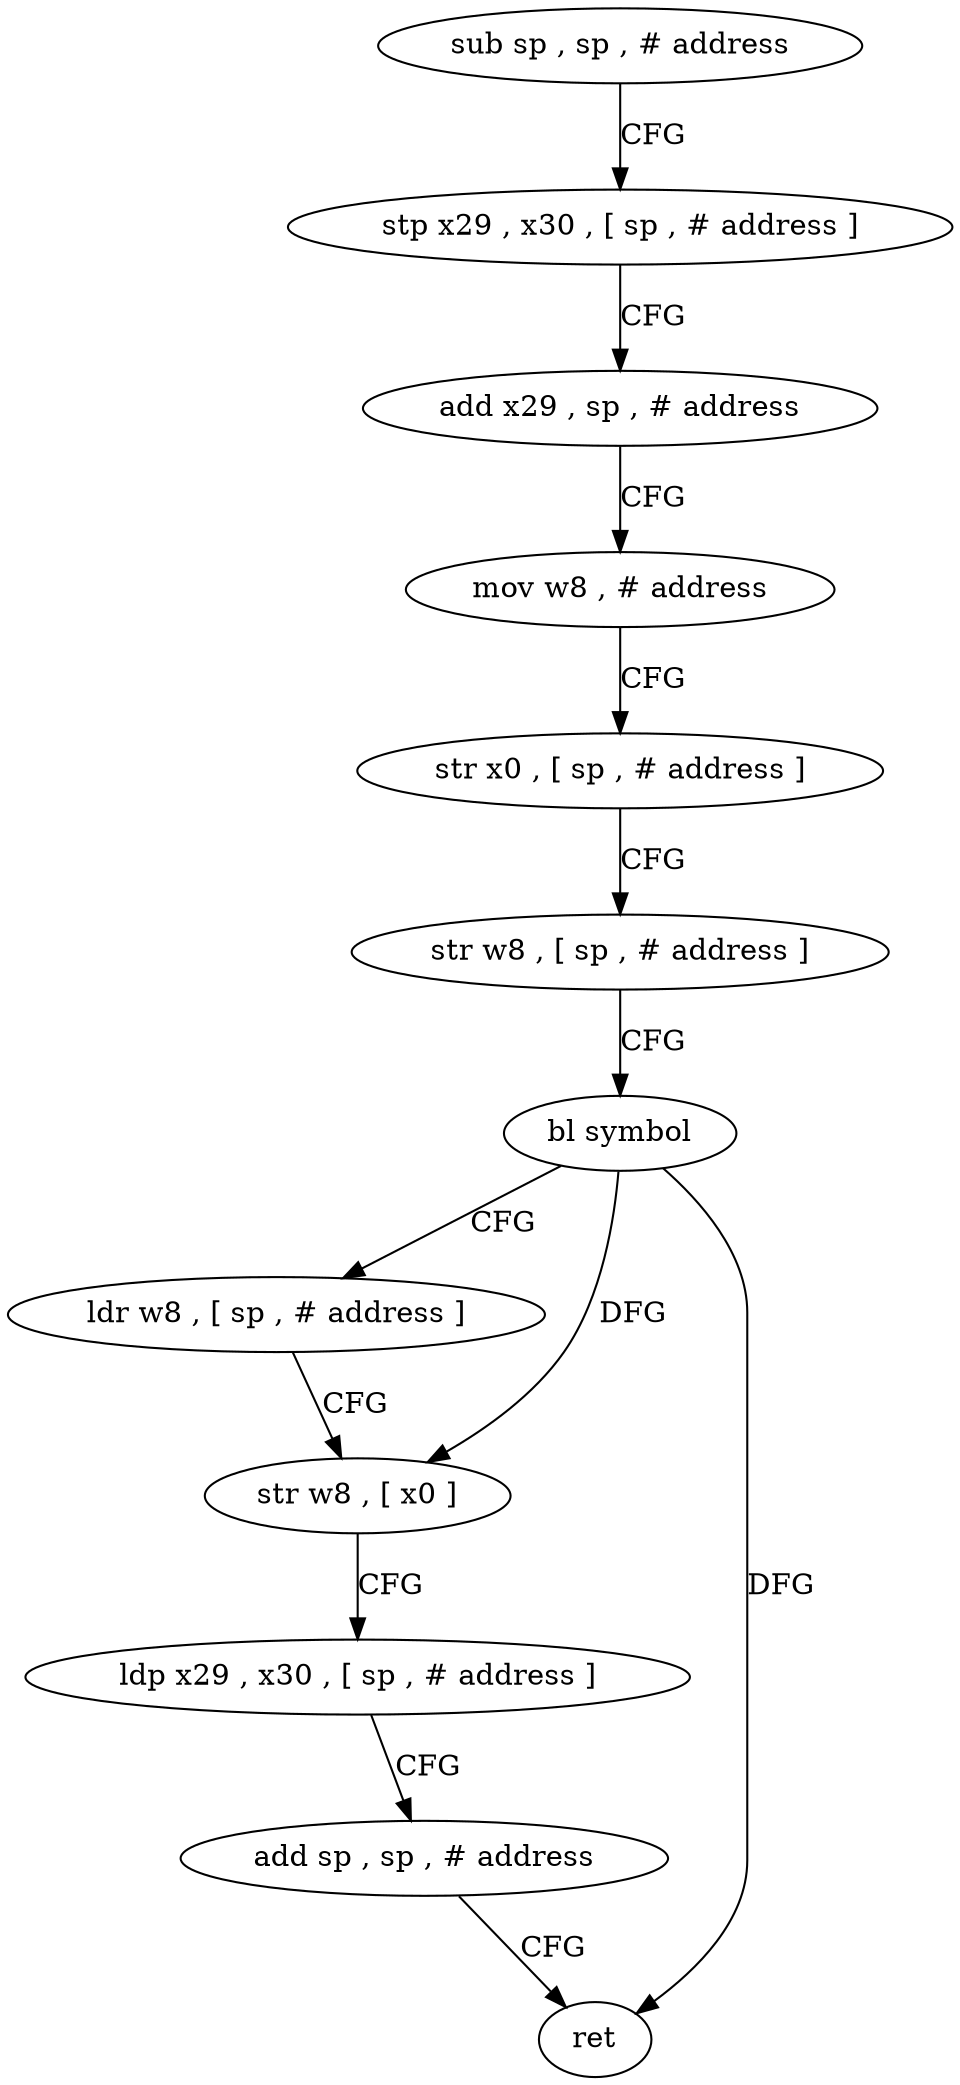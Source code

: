 digraph "func" {
"4285912" [label = "sub sp , sp , # address" ]
"4285916" [label = "stp x29 , x30 , [ sp , # address ]" ]
"4285920" [label = "add x29 , sp , # address" ]
"4285924" [label = "mov w8 , # address" ]
"4285928" [label = "str x0 , [ sp , # address ]" ]
"4285932" [label = "str w8 , [ sp , # address ]" ]
"4285936" [label = "bl symbol" ]
"4285940" [label = "ldr w8 , [ sp , # address ]" ]
"4285944" [label = "str w8 , [ x0 ]" ]
"4285948" [label = "ldp x29 , x30 , [ sp , # address ]" ]
"4285952" [label = "add sp , sp , # address" ]
"4285956" [label = "ret" ]
"4285912" -> "4285916" [ label = "CFG" ]
"4285916" -> "4285920" [ label = "CFG" ]
"4285920" -> "4285924" [ label = "CFG" ]
"4285924" -> "4285928" [ label = "CFG" ]
"4285928" -> "4285932" [ label = "CFG" ]
"4285932" -> "4285936" [ label = "CFG" ]
"4285936" -> "4285940" [ label = "CFG" ]
"4285936" -> "4285944" [ label = "DFG" ]
"4285936" -> "4285956" [ label = "DFG" ]
"4285940" -> "4285944" [ label = "CFG" ]
"4285944" -> "4285948" [ label = "CFG" ]
"4285948" -> "4285952" [ label = "CFG" ]
"4285952" -> "4285956" [ label = "CFG" ]
}
